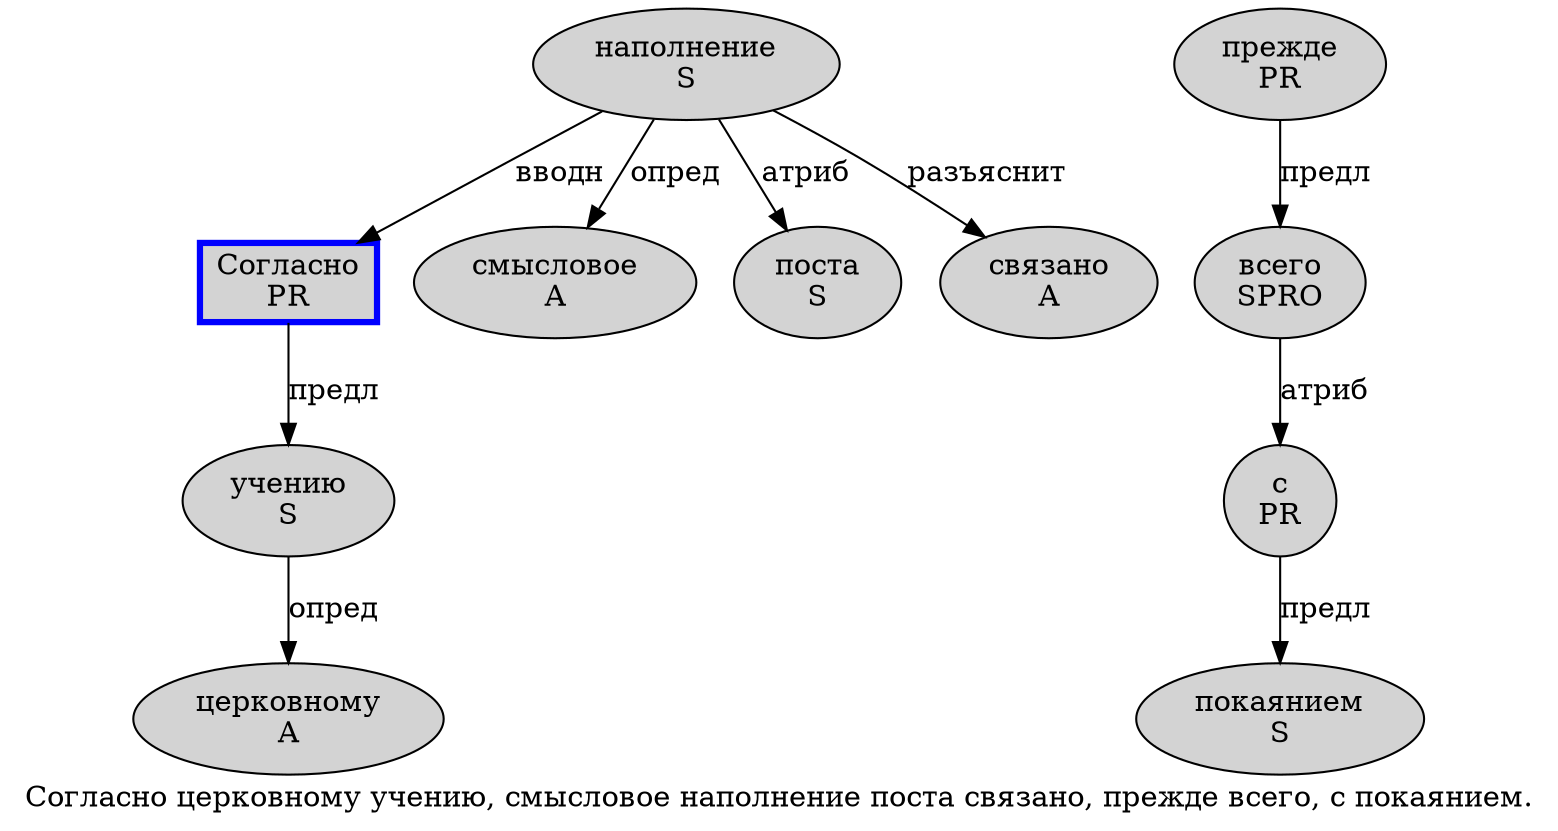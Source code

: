 digraph SENTENCE_1044 {
	graph [label="Согласно церковному учению, смысловое наполнение поста связано, прежде всего, с покаянием."]
	node [style=filled]
		0 [label="Согласно
PR" color=blue fillcolor=lightgray penwidth=3 shape=box]
		1 [label="церковному
A" color="" fillcolor=lightgray penwidth=1 shape=ellipse]
		2 [label="учению
S" color="" fillcolor=lightgray penwidth=1 shape=ellipse]
		4 [label="смысловое
A" color="" fillcolor=lightgray penwidth=1 shape=ellipse]
		5 [label="наполнение
S" color="" fillcolor=lightgray penwidth=1 shape=ellipse]
		6 [label="поста
S" color="" fillcolor=lightgray penwidth=1 shape=ellipse]
		7 [label="связано
A" color="" fillcolor=lightgray penwidth=1 shape=ellipse]
		9 [label="прежде
PR" color="" fillcolor=lightgray penwidth=1 shape=ellipse]
		10 [label="всего
SPRO" color="" fillcolor=lightgray penwidth=1 shape=ellipse]
		12 [label="с
PR" color="" fillcolor=lightgray penwidth=1 shape=ellipse]
		13 [label="покаянием
S" color="" fillcolor=lightgray penwidth=1 shape=ellipse]
			12 -> 13 [label="предл"]
			0 -> 2 [label="предл"]
			5 -> 0 [label="вводн"]
			5 -> 4 [label="опред"]
			5 -> 6 [label="атриб"]
			5 -> 7 [label="разъяснит"]
			9 -> 10 [label="предл"]
			2 -> 1 [label="опред"]
			10 -> 12 [label="атриб"]
}